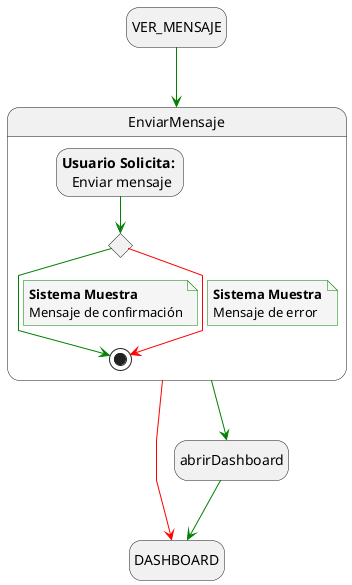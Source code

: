 @startuml enviar_mensaje

skinparam {
  NoteBackgroundColor #whiteSmoke
  ArrowColor #green
  NoteBorderColor #green
  linetype polyline
}

hide empty description

state startState as "VER_MENSAJE"
state endState as "DASHBOARD"

startState --> EnviarMensaje

EnviarMensaje--> abrirDashboard
abrirDashboard--> endState
EnviarMensaje -[#red]-> endState

state EnviarMensaje{
    state revisionFiltrosEnviados <<choice>>
    state usuarioSolicita as "<b>Usuario Solicita:</b> \n Enviar mensaje"

    usuarioSolicita --> revisionFiltrosEnviados 

    revisionFiltrosEnviados --> [*]
    note on link
        <b>Sistema Muestra</b>
        Mensaje de confirmación
    end note

    revisionFiltrosEnviados -[#red]-> [*]
    note on link
        <b>Sistema Muestra</b>
        Mensaje de error
    end note
}

@enduml